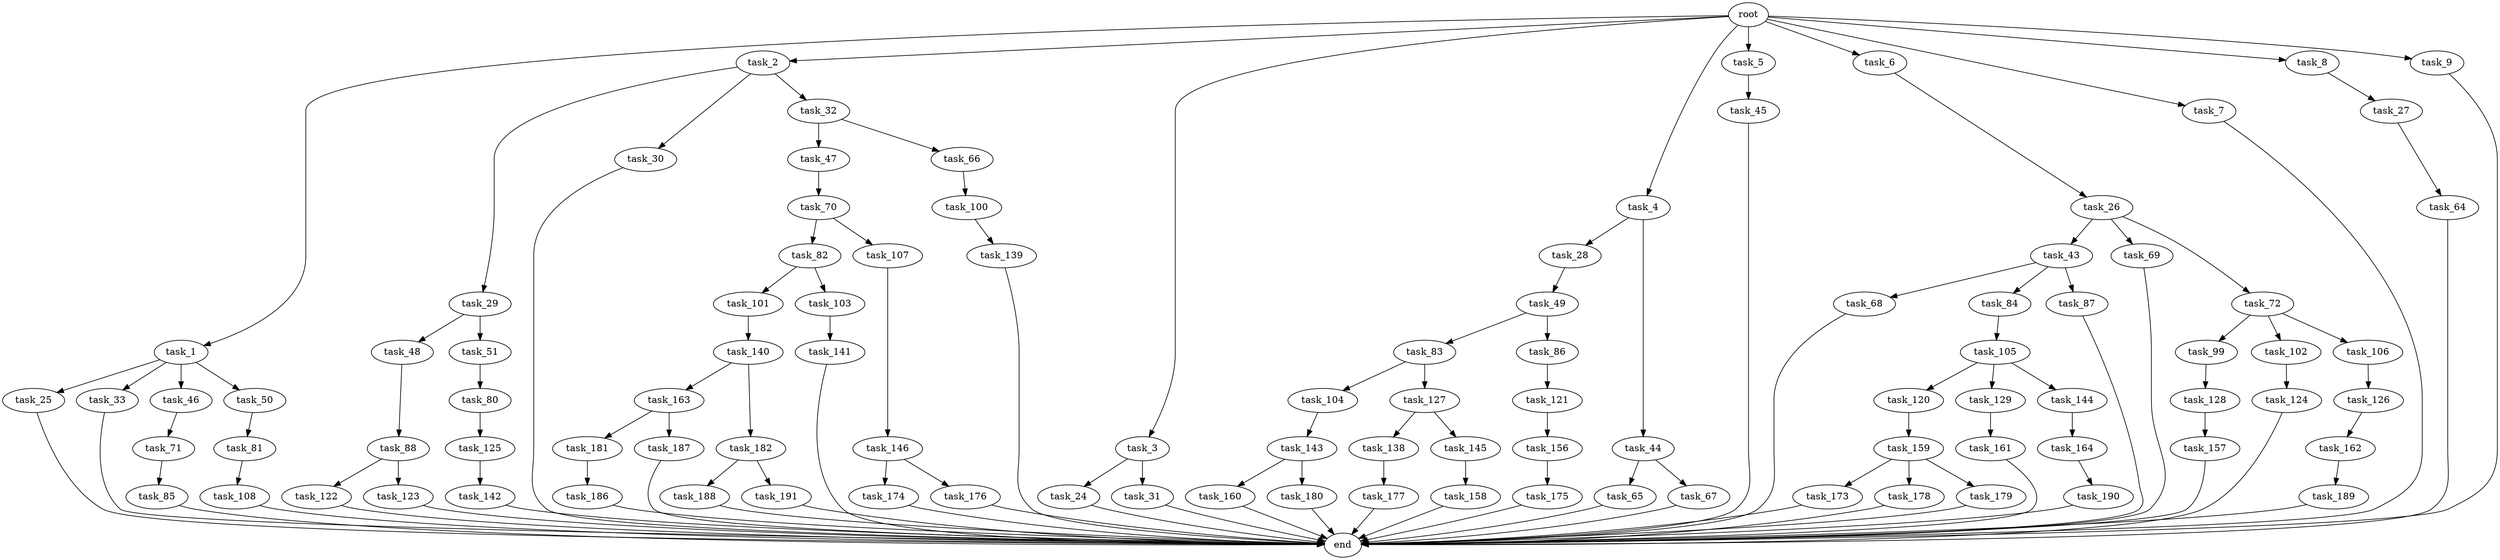 digraph G {
  root [size="0.000000"];
  task_1 [size="102.400000"];
  task_2 [size="102.400000"];
  task_3 [size="102.400000"];
  task_4 [size="102.400000"];
  task_5 [size="102.400000"];
  task_6 [size="102.400000"];
  task_7 [size="102.400000"];
  task_8 [size="102.400000"];
  task_9 [size="102.400000"];
  task_24 [size="42090679500.800003"];
  task_25 [size="30923764531.200001"];
  task_26 [size="13743895347.200001"];
  task_27 [size="3435973836.800000"];
  task_28 [size="21474836480.000000"];
  task_29 [size="69578470195.199997"];
  task_30 [size="69578470195.199997"];
  task_31 [size="42090679500.800003"];
  task_32 [size="69578470195.199997"];
  task_33 [size="30923764531.200001"];
  task_43 [size="30923764531.200001"];
  task_44 [size="21474836480.000000"];
  task_45 [size="30923764531.200001"];
  task_46 [size="30923764531.200001"];
  task_47 [size="21474836480.000000"];
  task_48 [size="3435973836.800000"];
  task_49 [size="3435973836.800000"];
  task_50 [size="30923764531.200001"];
  task_51 [size="3435973836.800000"];
  task_64 [size="30923764531.200001"];
  task_65 [size="54975581388.800003"];
  task_66 [size="21474836480.000000"];
  task_67 [size="54975581388.800003"];
  task_68 [size="21474836480.000000"];
  task_69 [size="30923764531.200001"];
  task_70 [size="54975581388.800003"];
  task_71 [size="85899345920.000000"];
  task_72 [size="30923764531.200001"];
  task_80 [size="54975581388.800003"];
  task_81 [size="85899345920.000000"];
  task_82 [size="69578470195.199997"];
  task_83 [size="30923764531.200001"];
  task_84 [size="21474836480.000000"];
  task_85 [size="69578470195.199997"];
  task_86 [size="30923764531.200001"];
  task_87 [size="21474836480.000000"];
  task_88 [size="30923764531.200001"];
  task_99 [size="54975581388.800003"];
  task_100 [size="69578470195.199997"];
  task_101 [size="3435973836.800000"];
  task_102 [size="54975581388.800003"];
  task_103 [size="3435973836.800000"];
  task_104 [size="42090679500.800003"];
  task_105 [size="69578470195.199997"];
  task_106 [size="54975581388.800003"];
  task_107 [size="69578470195.199997"];
  task_108 [size="54975581388.800003"];
  task_120 [size="7730941132.800000"];
  task_121 [size="42090679500.800003"];
  task_122 [size="42090679500.800003"];
  task_123 [size="42090679500.800003"];
  task_124 [size="30923764531.200001"];
  task_125 [size="3435973836.800000"];
  task_126 [size="85899345920.000000"];
  task_127 [size="42090679500.800003"];
  task_128 [size="13743895347.200001"];
  task_129 [size="7730941132.800000"];
  task_138 [size="30923764531.200001"];
  task_139 [size="3435973836.800000"];
  task_140 [size="42090679500.800003"];
  task_141 [size="30923764531.200001"];
  task_142 [size="21474836480.000000"];
  task_143 [size="7730941132.800000"];
  task_144 [size="7730941132.800000"];
  task_145 [size="30923764531.200001"];
  task_146 [size="54975581388.800003"];
  task_156 [size="21474836480.000000"];
  task_157 [size="7730941132.800000"];
  task_158 [size="13743895347.200001"];
  task_159 [size="13743895347.200001"];
  task_160 [size="69578470195.199997"];
  task_161 [size="54975581388.800003"];
  task_162 [size="30923764531.200001"];
  task_163 [size="30923764531.200001"];
  task_164 [size="69578470195.199997"];
  task_173 [size="3435973836.800000"];
  task_174 [size="42090679500.800003"];
  task_175 [size="42090679500.800003"];
  task_176 [size="42090679500.800003"];
  task_177 [size="42090679500.800003"];
  task_178 [size="3435973836.800000"];
  task_179 [size="3435973836.800000"];
  task_180 [size="69578470195.199997"];
  task_181 [size="7730941132.800000"];
  task_182 [size="30923764531.200001"];
  task_186 [size="21474836480.000000"];
  task_187 [size="7730941132.800000"];
  task_188 [size="3435973836.800000"];
  task_189 [size="7730941132.800000"];
  task_190 [size="7730941132.800000"];
  task_191 [size="3435973836.800000"];
  end [size="0.000000"];

  root -> task_1 [size="1.000000"];
  root -> task_2 [size="1.000000"];
  root -> task_3 [size="1.000000"];
  root -> task_4 [size="1.000000"];
  root -> task_5 [size="1.000000"];
  root -> task_6 [size="1.000000"];
  root -> task_7 [size="1.000000"];
  root -> task_8 [size="1.000000"];
  root -> task_9 [size="1.000000"];
  task_1 -> task_25 [size="301989888.000000"];
  task_1 -> task_33 [size="301989888.000000"];
  task_1 -> task_46 [size="301989888.000000"];
  task_1 -> task_50 [size="301989888.000000"];
  task_2 -> task_29 [size="679477248.000000"];
  task_2 -> task_30 [size="679477248.000000"];
  task_2 -> task_32 [size="679477248.000000"];
  task_3 -> task_24 [size="411041792.000000"];
  task_3 -> task_31 [size="411041792.000000"];
  task_4 -> task_28 [size="209715200.000000"];
  task_4 -> task_44 [size="209715200.000000"];
  task_5 -> task_45 [size="301989888.000000"];
  task_6 -> task_26 [size="134217728.000000"];
  task_7 -> end [size="1.000000"];
  task_8 -> task_27 [size="33554432.000000"];
  task_9 -> end [size="1.000000"];
  task_24 -> end [size="1.000000"];
  task_25 -> end [size="1.000000"];
  task_26 -> task_43 [size="301989888.000000"];
  task_26 -> task_69 [size="301989888.000000"];
  task_26 -> task_72 [size="301989888.000000"];
  task_27 -> task_64 [size="301989888.000000"];
  task_28 -> task_49 [size="33554432.000000"];
  task_29 -> task_48 [size="33554432.000000"];
  task_29 -> task_51 [size="33554432.000000"];
  task_30 -> end [size="1.000000"];
  task_31 -> end [size="1.000000"];
  task_32 -> task_47 [size="209715200.000000"];
  task_32 -> task_66 [size="209715200.000000"];
  task_33 -> end [size="1.000000"];
  task_43 -> task_68 [size="209715200.000000"];
  task_43 -> task_84 [size="209715200.000000"];
  task_43 -> task_87 [size="209715200.000000"];
  task_44 -> task_65 [size="536870912.000000"];
  task_44 -> task_67 [size="536870912.000000"];
  task_45 -> end [size="1.000000"];
  task_46 -> task_71 [size="838860800.000000"];
  task_47 -> task_70 [size="536870912.000000"];
  task_48 -> task_88 [size="301989888.000000"];
  task_49 -> task_83 [size="301989888.000000"];
  task_49 -> task_86 [size="301989888.000000"];
  task_50 -> task_81 [size="838860800.000000"];
  task_51 -> task_80 [size="536870912.000000"];
  task_64 -> end [size="1.000000"];
  task_65 -> end [size="1.000000"];
  task_66 -> task_100 [size="679477248.000000"];
  task_67 -> end [size="1.000000"];
  task_68 -> end [size="1.000000"];
  task_69 -> end [size="1.000000"];
  task_70 -> task_82 [size="679477248.000000"];
  task_70 -> task_107 [size="679477248.000000"];
  task_71 -> task_85 [size="679477248.000000"];
  task_72 -> task_99 [size="536870912.000000"];
  task_72 -> task_102 [size="536870912.000000"];
  task_72 -> task_106 [size="536870912.000000"];
  task_80 -> task_125 [size="33554432.000000"];
  task_81 -> task_108 [size="536870912.000000"];
  task_82 -> task_101 [size="33554432.000000"];
  task_82 -> task_103 [size="33554432.000000"];
  task_83 -> task_104 [size="411041792.000000"];
  task_83 -> task_127 [size="411041792.000000"];
  task_84 -> task_105 [size="679477248.000000"];
  task_85 -> end [size="1.000000"];
  task_86 -> task_121 [size="411041792.000000"];
  task_87 -> end [size="1.000000"];
  task_88 -> task_122 [size="411041792.000000"];
  task_88 -> task_123 [size="411041792.000000"];
  task_99 -> task_128 [size="134217728.000000"];
  task_100 -> task_139 [size="33554432.000000"];
  task_101 -> task_140 [size="411041792.000000"];
  task_102 -> task_124 [size="301989888.000000"];
  task_103 -> task_141 [size="301989888.000000"];
  task_104 -> task_143 [size="75497472.000000"];
  task_105 -> task_120 [size="75497472.000000"];
  task_105 -> task_129 [size="75497472.000000"];
  task_105 -> task_144 [size="75497472.000000"];
  task_106 -> task_126 [size="838860800.000000"];
  task_107 -> task_146 [size="536870912.000000"];
  task_108 -> end [size="1.000000"];
  task_120 -> task_159 [size="134217728.000000"];
  task_121 -> task_156 [size="209715200.000000"];
  task_122 -> end [size="1.000000"];
  task_123 -> end [size="1.000000"];
  task_124 -> end [size="1.000000"];
  task_125 -> task_142 [size="209715200.000000"];
  task_126 -> task_162 [size="301989888.000000"];
  task_127 -> task_138 [size="301989888.000000"];
  task_127 -> task_145 [size="301989888.000000"];
  task_128 -> task_157 [size="75497472.000000"];
  task_129 -> task_161 [size="536870912.000000"];
  task_138 -> task_177 [size="411041792.000000"];
  task_139 -> end [size="1.000000"];
  task_140 -> task_163 [size="301989888.000000"];
  task_140 -> task_182 [size="301989888.000000"];
  task_141 -> end [size="1.000000"];
  task_142 -> end [size="1.000000"];
  task_143 -> task_160 [size="679477248.000000"];
  task_143 -> task_180 [size="679477248.000000"];
  task_144 -> task_164 [size="679477248.000000"];
  task_145 -> task_158 [size="134217728.000000"];
  task_146 -> task_174 [size="411041792.000000"];
  task_146 -> task_176 [size="411041792.000000"];
  task_156 -> task_175 [size="411041792.000000"];
  task_157 -> end [size="1.000000"];
  task_158 -> end [size="1.000000"];
  task_159 -> task_173 [size="33554432.000000"];
  task_159 -> task_178 [size="33554432.000000"];
  task_159 -> task_179 [size="33554432.000000"];
  task_160 -> end [size="1.000000"];
  task_161 -> end [size="1.000000"];
  task_162 -> task_189 [size="75497472.000000"];
  task_163 -> task_181 [size="75497472.000000"];
  task_163 -> task_187 [size="75497472.000000"];
  task_164 -> task_190 [size="75497472.000000"];
  task_173 -> end [size="1.000000"];
  task_174 -> end [size="1.000000"];
  task_175 -> end [size="1.000000"];
  task_176 -> end [size="1.000000"];
  task_177 -> end [size="1.000000"];
  task_178 -> end [size="1.000000"];
  task_179 -> end [size="1.000000"];
  task_180 -> end [size="1.000000"];
  task_181 -> task_186 [size="209715200.000000"];
  task_182 -> task_188 [size="33554432.000000"];
  task_182 -> task_191 [size="33554432.000000"];
  task_186 -> end [size="1.000000"];
  task_187 -> end [size="1.000000"];
  task_188 -> end [size="1.000000"];
  task_189 -> end [size="1.000000"];
  task_190 -> end [size="1.000000"];
  task_191 -> end [size="1.000000"];
}

